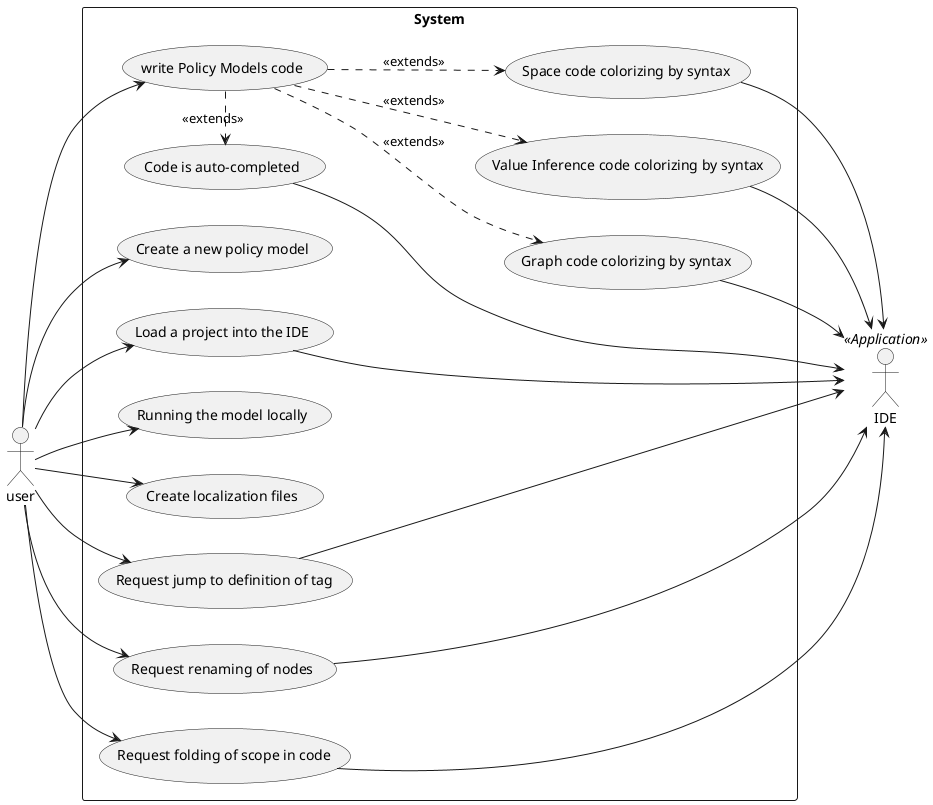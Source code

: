 
@startuml
left to right direction
skinparam packageStyle rectangle
actor user
actor IDE <<Application>>


rectangle System {

	usecase uc1 as "Create a new policy model"
	usecase uc2 as "Load a project into the IDE"
	usecase writecode as "write Policy Models code"
	usecase uc3_1 as "Graph code colorizing by syntax"
	usecase uc3_2 as "Space code colorizing by syntax"
	usecase uc3_3 as "Value Inference code colorizing by syntax"
	usecase uc5 as "Code is auto-completed"
	usecase uc6 as "Running the model locally"
	usecase uc7 as "Create localization files"
	usecase uc8 as "Request jump to definition of tag"
	usecase uc9 as "Request renaming of nodes"
	usecase uc10 as "Request folding of scope in code"

	user--> uc1	
	user--> uc2
	user--> writecode 
	uc3_1 --> IDE
	uc3_2 --> IDE
	uc3_3 --> IDE
	writecode .down.> uc3_1 : <<extends>>
	writecode .down.>  uc3_2 : <<extends>>
	writecode .down.>  uc3_3 : <<extends>>
	writecode .right.> uc5 : <<extends>>
	uc5 --> IDE
	user--> uc6
	user--> uc7
	user--> uc8
	uc8 --> IDE
	user--> uc9 
	uc9  --> IDE
	user--> uc10
	uc10 --> IDE
	uc2--> IDE
}

@enduml

